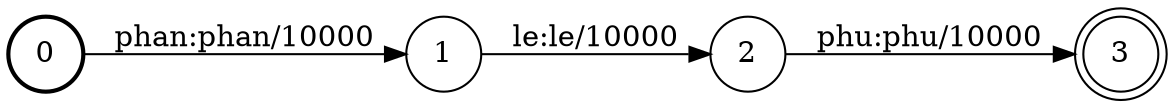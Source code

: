 digraph FST {
rankdir = LR;
size = "8.5,11";
label = "";
center = 1;
orientation = Portrait;
ranksep = "0.4";
nodesep = "0.25";
0 [label = "0", shape = circle, style = bold, fontsize = 14]
	0 -> 1 [label = "phan:phan/10000", fontsize = 14];
1 [label = "1", shape = circle, style = solid, fontsize = 14]
	1 -> 2 [label = "le:le/10000", fontsize = 14];
2 [label = "2", shape = circle, style = solid, fontsize = 14]
	2 -> 3 [label = "phu:phu/10000", fontsize = 14];
3 [label = "3", shape = doublecircle, style = solid, fontsize = 14]
}
